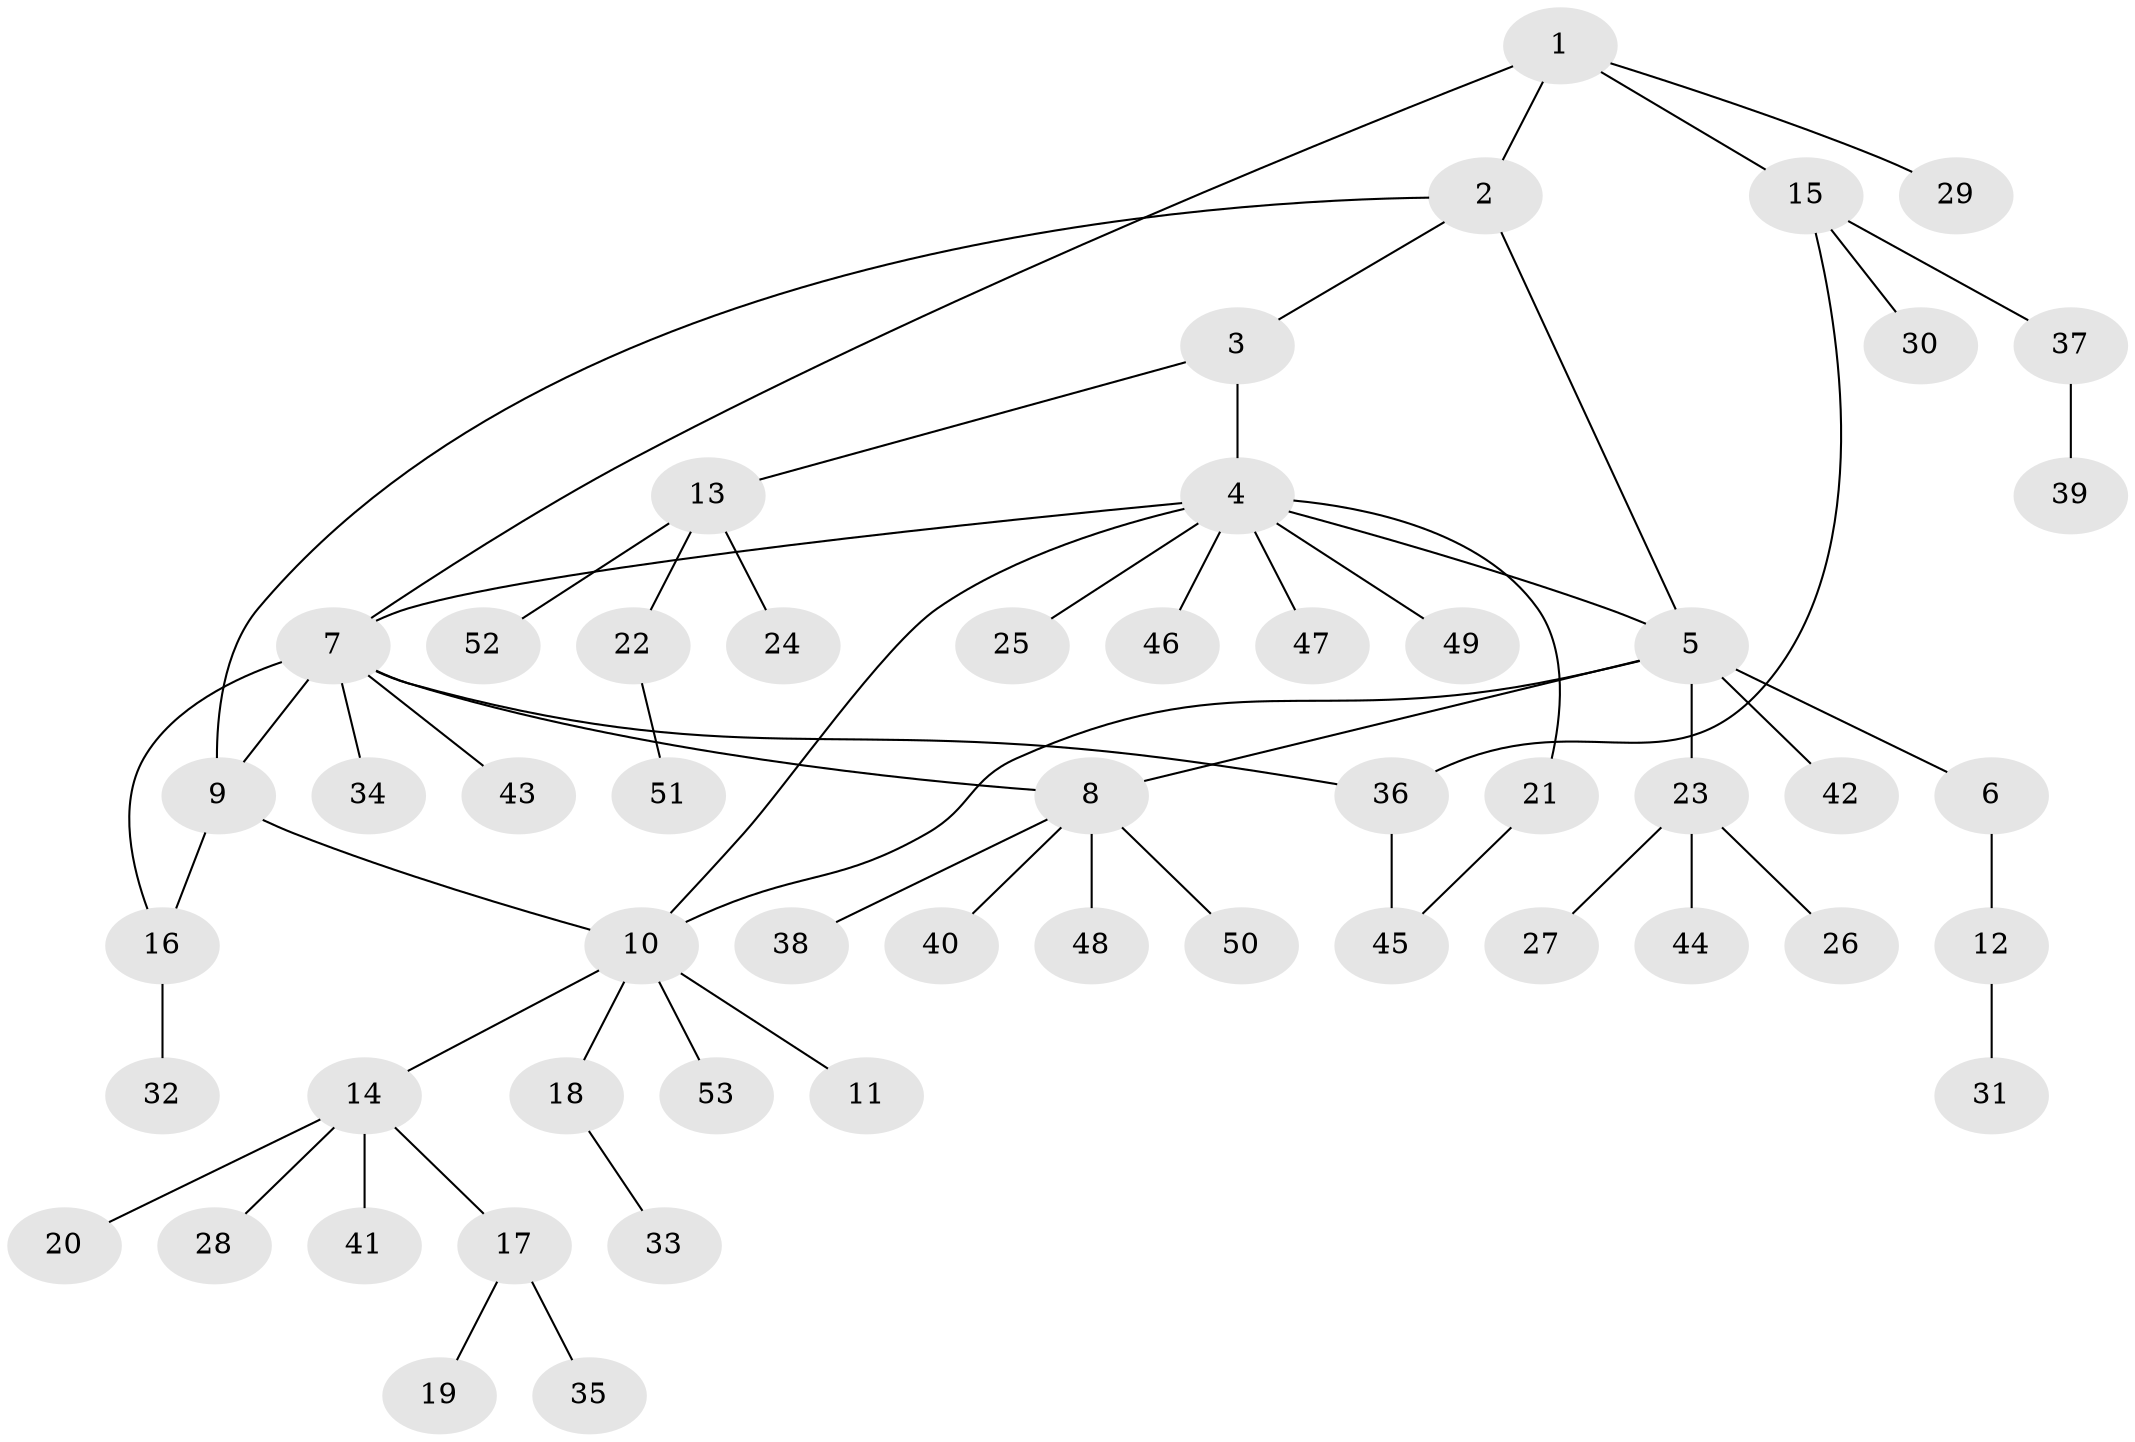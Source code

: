 // coarse degree distribution, {6: 0.047619047619047616, 1: 0.7142857142857143, 4: 0.047619047619047616, 9: 0.047619047619047616, 8: 0.047619047619047616, 2: 0.09523809523809523}
// Generated by graph-tools (version 1.1) at 2025/58/03/04/25 21:58:35]
// undirected, 53 vertices, 61 edges
graph export_dot {
graph [start="1"]
  node [color=gray90,style=filled];
  1;
  2;
  3;
  4;
  5;
  6;
  7;
  8;
  9;
  10;
  11;
  12;
  13;
  14;
  15;
  16;
  17;
  18;
  19;
  20;
  21;
  22;
  23;
  24;
  25;
  26;
  27;
  28;
  29;
  30;
  31;
  32;
  33;
  34;
  35;
  36;
  37;
  38;
  39;
  40;
  41;
  42;
  43;
  44;
  45;
  46;
  47;
  48;
  49;
  50;
  51;
  52;
  53;
  1 -- 2;
  1 -- 7;
  1 -- 15;
  1 -- 29;
  2 -- 3;
  2 -- 5;
  2 -- 9;
  3 -- 4;
  3 -- 13;
  4 -- 5;
  4 -- 7;
  4 -- 10;
  4 -- 21;
  4 -- 25;
  4 -- 46;
  4 -- 47;
  4 -- 49;
  5 -- 6;
  5 -- 8;
  5 -- 10;
  5 -- 23;
  5 -- 42;
  6 -- 12;
  7 -- 8;
  7 -- 9;
  7 -- 16;
  7 -- 34;
  7 -- 36;
  7 -- 43;
  8 -- 38;
  8 -- 40;
  8 -- 48;
  8 -- 50;
  9 -- 10;
  9 -- 16;
  10 -- 11;
  10 -- 14;
  10 -- 18;
  10 -- 53;
  12 -- 31;
  13 -- 22;
  13 -- 24;
  13 -- 52;
  14 -- 17;
  14 -- 20;
  14 -- 28;
  14 -- 41;
  15 -- 30;
  15 -- 36;
  15 -- 37;
  16 -- 32;
  17 -- 19;
  17 -- 35;
  18 -- 33;
  21 -- 45;
  22 -- 51;
  23 -- 26;
  23 -- 27;
  23 -- 44;
  36 -- 45;
  37 -- 39;
}
